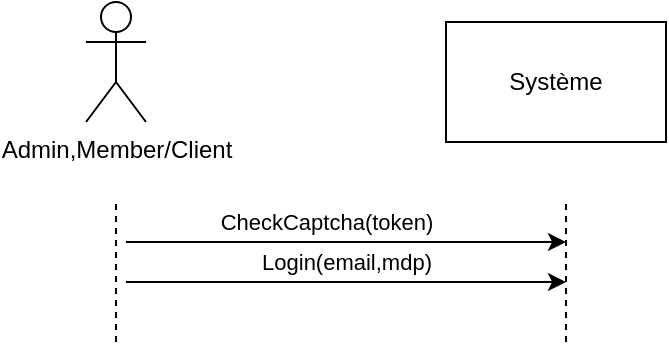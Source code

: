 <mxfile version="13.5.8" type="device"><diagram id="DuiYB47RUCSFrGvlpa0t" name="Page-1"><mxGraphModel dx="599" dy="563" grid="1" gridSize="10" guides="1" tooltips="1" connect="1" arrows="1" fold="1" page="1" pageScale="1" pageWidth="827" pageHeight="1169" math="0" shadow="0"><root><mxCell id="0"/><mxCell id="1" parent="0"/><mxCell id="AXDg0dF8Tq65SI9pEs0a-2" value="Admin,Member/Client" style="shape=umlActor;verticalLabelPosition=bottom;labelBackgroundColor=#ffffff;verticalAlign=top;html=1;outlineConnect=0;" vertex="1" parent="1"><mxGeometry x="290" y="370" width="30" height="60" as="geometry"/></mxCell><mxCell id="AXDg0dF8Tq65SI9pEs0a-3" value="Login(email,mdp)" style="endArrow=classic;html=1;" edge="1" parent="1"><mxGeometry y="10" width="50" height="50" relative="1" as="geometry"><mxPoint x="310" y="510" as="sourcePoint"/><mxPoint x="530" y="510" as="targetPoint"/><mxPoint as="offset"/></mxGeometry></mxCell><mxCell id="AXDg0dF8Tq65SI9pEs0a-4" value="Système" style="rounded=0;whiteSpace=wrap;html=1;" vertex="1" parent="1"><mxGeometry x="470" y="380" width="110" height="60" as="geometry"/></mxCell><mxCell id="AXDg0dF8Tq65SI9pEs0a-5" value="" style="endArrow=none;dashed=1;html=1;" edge="1" parent="1"><mxGeometry width="50" height="50" relative="1" as="geometry"><mxPoint x="530" y="540" as="sourcePoint"/><mxPoint x="530" y="470" as="targetPoint"/></mxGeometry></mxCell><mxCell id="AXDg0dF8Tq65SI9pEs0a-6" value="" style="endArrow=none;dashed=1;html=1;" edge="1" parent="1"><mxGeometry width="50" height="50" relative="1" as="geometry"><mxPoint x="305" y="540" as="sourcePoint"/><mxPoint x="305" y="470" as="targetPoint"/></mxGeometry></mxCell><mxCell id="AXDg0dF8Tq65SI9pEs0a-7" value="CheckCaptcha(token)" style="endArrow=classic;html=1;" edge="1" parent="1"><mxGeometry x="-0.091" y="10" width="50" height="50" relative="1" as="geometry"><mxPoint x="310" y="490" as="sourcePoint"/><mxPoint x="530" y="490" as="targetPoint"/><mxPoint as="offset"/></mxGeometry></mxCell></root></mxGraphModel></diagram></mxfile>